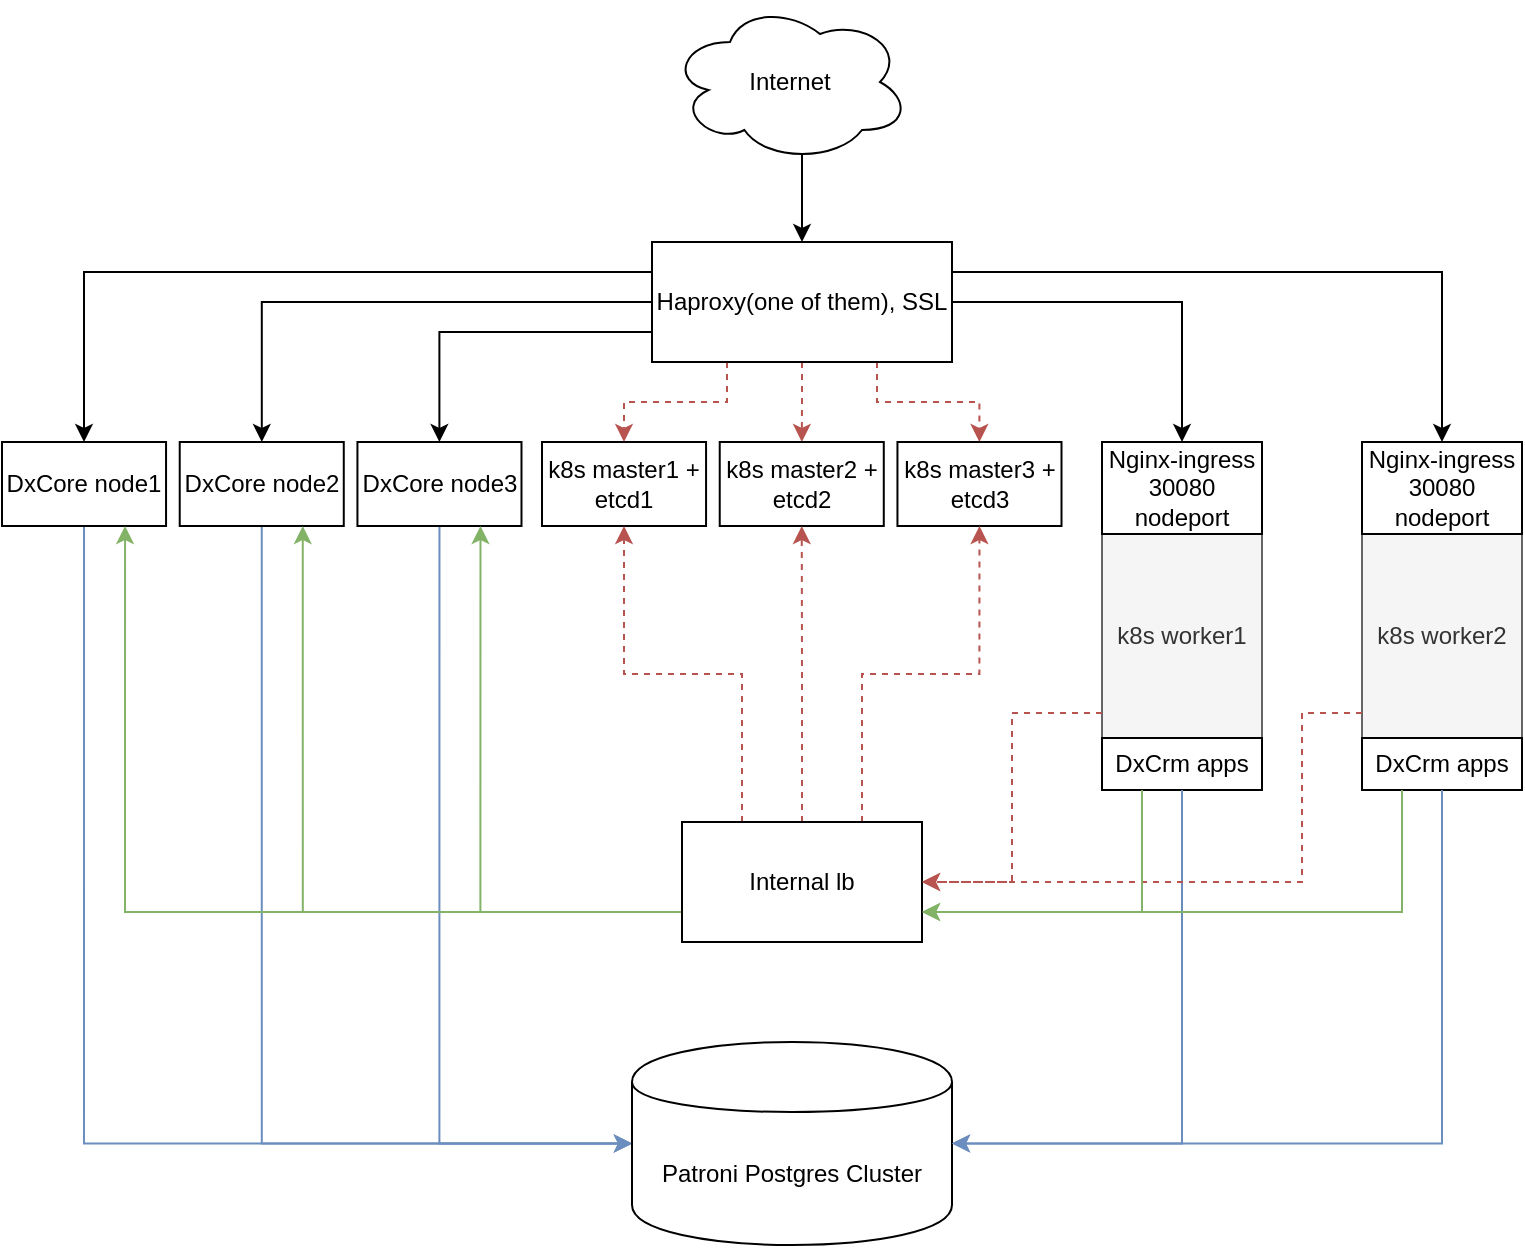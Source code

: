 <mxfile version="13.1.3" type="github"><diagram id="gpXZQzjekGS3WH-AGaMR" name="Page-1"><mxGraphModel dx="1251" dy="706" grid="1" gridSize="10" guides="1" tooltips="1" connect="1" arrows="1" fold="1" page="1" pageScale="1" pageWidth="827" pageHeight="1169" math="0" shadow="0"><root><mxCell id="0"/><mxCell id="1" parent="0"/><mxCell id="9lm15JStF0xUO2hvtiot-32" style="edgeStyle=orthogonalEdgeStyle;rounded=0;orthogonalLoop=1;jettySize=auto;html=1;exitX=0.55;exitY=0.95;exitDx=0;exitDy=0;exitPerimeter=0;" edge="1" parent="1" source="9lm15JStF0xUO2hvtiot-10" target="9lm15JStF0xUO2hvtiot-11"><mxGeometry relative="1" as="geometry"/></mxCell><mxCell id="9lm15JStF0xUO2hvtiot-10" value="Internet" style="ellipse;shape=cloud;whiteSpace=wrap;html=1;" vertex="1" parent="1"><mxGeometry x="354" y="30" width="120" height="80" as="geometry"/></mxCell><mxCell id="9lm15JStF0xUO2hvtiot-24" style="edgeStyle=orthogonalEdgeStyle;rounded=0;orthogonalLoop=1;jettySize=auto;html=1;exitX=1;exitY=0.5;exitDx=0;exitDy=0;" edge="1" parent="1" source="9lm15JStF0xUO2hvtiot-11" target="9lm15JStF0xUO2hvtiot-13"><mxGeometry relative="1" as="geometry"/></mxCell><mxCell id="9lm15JStF0xUO2hvtiot-31" style="edgeStyle=orthogonalEdgeStyle;rounded=0;orthogonalLoop=1;jettySize=auto;html=1;exitX=1;exitY=0.25;exitDx=0;exitDy=0;" edge="1" parent="1" source="9lm15JStF0xUO2hvtiot-11" target="9lm15JStF0xUO2hvtiot-27"><mxGeometry relative="1" as="geometry"/></mxCell><mxCell id="9lm15JStF0xUO2hvtiot-33" style="edgeStyle=orthogonalEdgeStyle;rounded=0;orthogonalLoop=1;jettySize=auto;html=1;exitX=0;exitY=0.25;exitDx=0;exitDy=0;" edge="1" parent="1" source="9lm15JStF0xUO2hvtiot-11" target="9lm15JStF0xUO2hvtiot-1"><mxGeometry relative="1" as="geometry"/></mxCell><mxCell id="9lm15JStF0xUO2hvtiot-34" style="edgeStyle=orthogonalEdgeStyle;rounded=0;orthogonalLoop=1;jettySize=auto;html=1;exitX=0;exitY=0.5;exitDx=0;exitDy=0;" edge="1" parent="1" source="9lm15JStF0xUO2hvtiot-11" target="9lm15JStF0xUO2hvtiot-2"><mxGeometry relative="1" as="geometry"/></mxCell><mxCell id="9lm15JStF0xUO2hvtiot-35" style="edgeStyle=orthogonalEdgeStyle;rounded=0;orthogonalLoop=1;jettySize=auto;html=1;exitX=0;exitY=0.75;exitDx=0;exitDy=0;" edge="1" parent="1" source="9lm15JStF0xUO2hvtiot-11" target="9lm15JStF0xUO2hvtiot-3"><mxGeometry relative="1" as="geometry"/></mxCell><mxCell id="9lm15JStF0xUO2hvtiot-38" style="edgeStyle=orthogonalEdgeStyle;rounded=0;orthogonalLoop=1;jettySize=auto;html=1;exitX=0.25;exitY=1;exitDx=0;exitDy=0;fillColor=#f8cecc;strokeColor=#b85450;dashed=1;" edge="1" parent="1" source="9lm15JStF0xUO2hvtiot-11" target="9lm15JStF0xUO2hvtiot-4"><mxGeometry relative="1" as="geometry"/></mxCell><mxCell id="9lm15JStF0xUO2hvtiot-39" style="edgeStyle=orthogonalEdgeStyle;rounded=0;orthogonalLoop=1;jettySize=auto;html=1;exitX=0.5;exitY=1;exitDx=0;exitDy=0;fillColor=#f8cecc;strokeColor=#b85450;dashed=1;" edge="1" parent="1" source="9lm15JStF0xUO2hvtiot-11" target="9lm15JStF0xUO2hvtiot-5"><mxGeometry relative="1" as="geometry"/></mxCell><mxCell id="9lm15JStF0xUO2hvtiot-40" style="edgeStyle=orthogonalEdgeStyle;rounded=0;orthogonalLoop=1;jettySize=auto;html=1;exitX=0.75;exitY=1;exitDx=0;exitDy=0;fillColor=#f8cecc;strokeColor=#b85450;dashed=1;" edge="1" parent="1" source="9lm15JStF0xUO2hvtiot-11" target="9lm15JStF0xUO2hvtiot-6"><mxGeometry relative="1" as="geometry"/></mxCell><mxCell id="9lm15JStF0xUO2hvtiot-11" value="Haproxy(one of them), SSL" style="rounded=0;whiteSpace=wrap;html=1;" vertex="1" parent="1"><mxGeometry x="345" y="150" width="150" height="60" as="geometry"/></mxCell><mxCell id="9lm15JStF0xUO2hvtiot-47" style="edgeStyle=orthogonalEdgeStyle;rounded=0;orthogonalLoop=1;jettySize=auto;html=1;exitX=0.5;exitY=1;exitDx=0;exitDy=0;entryX=0;entryY=0.5;entryDx=0;entryDy=0;fillColor=#dae8fc;strokeColor=#6c8ebf;" edge="1" parent="1" source="9lm15JStF0xUO2hvtiot-1" target="9lm15JStF0xUO2hvtiot-9"><mxGeometry relative="1" as="geometry"><Array as="points"><mxPoint x="61" y="601"/></Array></mxGeometry></mxCell><mxCell id="9lm15JStF0xUO2hvtiot-1" value="DxCore node1" style="rounded=0;whiteSpace=wrap;html=1;" vertex="1" parent="1"><mxGeometry x="20" y="250" width="82.025" height="42" as="geometry"/></mxCell><mxCell id="9lm15JStF0xUO2hvtiot-46" style="edgeStyle=orthogonalEdgeStyle;rounded=0;orthogonalLoop=1;jettySize=auto;html=1;exitX=0.5;exitY=1;exitDx=0;exitDy=0;entryX=0;entryY=0.5;entryDx=0;entryDy=0;fillColor=#dae8fc;strokeColor=#6c8ebf;" edge="1" parent="1" source="9lm15JStF0xUO2hvtiot-2" target="9lm15JStF0xUO2hvtiot-9"><mxGeometry relative="1" as="geometry"/></mxCell><mxCell id="9lm15JStF0xUO2hvtiot-2" value="DxCore node2" style="rounded=0;whiteSpace=wrap;html=1;" vertex="1" parent="1"><mxGeometry x="108.861" y="250" width="82.025" height="42" as="geometry"/></mxCell><mxCell id="9lm15JStF0xUO2hvtiot-45" style="edgeStyle=orthogonalEdgeStyle;rounded=0;orthogonalLoop=1;jettySize=auto;html=1;exitX=0.5;exitY=1;exitDx=0;exitDy=0;entryX=0;entryY=0.5;entryDx=0;entryDy=0;fillColor=#dae8fc;strokeColor=#6c8ebf;" edge="1" parent="1" source="9lm15JStF0xUO2hvtiot-3" target="9lm15JStF0xUO2hvtiot-9"><mxGeometry relative="1" as="geometry"><Array as="points"><mxPoint x="239" y="601"/></Array></mxGeometry></mxCell><mxCell id="9lm15JStF0xUO2hvtiot-3" value="DxCore node3" style="rounded=0;whiteSpace=wrap;html=1;" vertex="1" parent="1"><mxGeometry x="197.722" y="250" width="82.025" height="42" as="geometry"/></mxCell><mxCell id="9lm15JStF0xUO2hvtiot-4" value="k8s master1 + etcd1" style="rounded=0;whiteSpace=wrap;html=1;" vertex="1" parent="1"><mxGeometry x="290.003" y="250" width="82.025" height="42" as="geometry"/></mxCell><mxCell id="9lm15JStF0xUO2hvtiot-5" value="k8s master2 + etcd2" style="rounded=0;whiteSpace=wrap;html=1;" vertex="1" parent="1"><mxGeometry x="378.864" y="250" width="82.025" height="42" as="geometry"/></mxCell><mxCell id="9lm15JStF0xUO2hvtiot-6" value="k8s master3 + etcd3" style="rounded=0;whiteSpace=wrap;html=1;" vertex="1" parent="1"><mxGeometry x="467.725" y="250" width="82.025" height="42" as="geometry"/></mxCell><mxCell id="9lm15JStF0xUO2hvtiot-9" value="Patroni Postgres Cluster" style="shape=cylinder;whiteSpace=wrap;html=1;boundedLbl=1;backgroundOutline=1;" vertex="1" parent="1"><mxGeometry x="335" y="550" width="160" height="101.5" as="geometry"/></mxCell><mxCell id="9lm15JStF0xUO2hvtiot-18" style="edgeStyle=orthogonalEdgeStyle;rounded=0;orthogonalLoop=1;jettySize=auto;html=1;exitX=0.75;exitY=0;exitDx=0;exitDy=0;entryX=0.5;entryY=1;entryDx=0;entryDy=0;fillColor=#f8cecc;strokeColor=#b85450;dashed=1;" edge="1" parent="1" source="9lm15JStF0xUO2hvtiot-51" target="9lm15JStF0xUO2hvtiot-6"><mxGeometry relative="1" as="geometry"/></mxCell><mxCell id="9lm15JStF0xUO2hvtiot-21" style="edgeStyle=orthogonalEdgeStyle;rounded=0;orthogonalLoop=1;jettySize=auto;html=1;exitX=0.5;exitY=0;exitDx=0;exitDy=0;entryX=0.5;entryY=1;entryDx=0;entryDy=0;fillColor=#f8cecc;strokeColor=#b85450;dashed=1;" edge="1" parent="1" source="9lm15JStF0xUO2hvtiot-51" target="9lm15JStF0xUO2hvtiot-5"><mxGeometry relative="1" as="geometry"/></mxCell><mxCell id="9lm15JStF0xUO2hvtiot-22" style="edgeStyle=orthogonalEdgeStyle;rounded=0;orthogonalLoop=1;jettySize=auto;html=1;exitX=0.25;exitY=0;exitDx=0;exitDy=0;fillColor=#f8cecc;strokeColor=#b85450;dashed=1;" edge="1" parent="1" source="9lm15JStF0xUO2hvtiot-51" target="9lm15JStF0xUO2hvtiot-4"><mxGeometry relative="1" as="geometry"/></mxCell><mxCell id="9lm15JStF0xUO2hvtiot-23" value="" style="group" vertex="1" connectable="0" parent="1"><mxGeometry x="570" y="250" width="80" height="174" as="geometry"/></mxCell><mxCell id="9lm15JStF0xUO2hvtiot-7" value="k8s worker1" style="rounded=0;whiteSpace=wrap;html=1;fillColor=#f5f5f5;strokeColor=#666666;fontColor=#333333;" vertex="1" parent="9lm15JStF0xUO2hvtiot-23"><mxGeometry y="20" width="80" height="154" as="geometry"/></mxCell><mxCell id="9lm15JStF0xUO2hvtiot-13" value="Nginx-ingress 30080 nodeport" style="rounded=0;whiteSpace=wrap;html=1;" vertex="1" parent="9lm15JStF0xUO2hvtiot-23"><mxGeometry width="80" height="46" as="geometry"/></mxCell><mxCell id="9lm15JStF0xUO2hvtiot-15" value="DxCrm apps" style="rounded=0;whiteSpace=wrap;html=1;" vertex="1" parent="9lm15JStF0xUO2hvtiot-23"><mxGeometry y="148" width="80" height="26" as="geometry"/></mxCell><mxCell id="9lm15JStF0xUO2hvtiot-25" value="" style="group" vertex="1" connectable="0" parent="1"><mxGeometry x="700" y="250" width="80" height="174" as="geometry"/></mxCell><mxCell id="9lm15JStF0xUO2hvtiot-26" value="k8s worker2" style="rounded=0;whiteSpace=wrap;html=1;fillColor=#f5f5f5;strokeColor=#666666;fontColor=#333333;" vertex="1" parent="9lm15JStF0xUO2hvtiot-25"><mxGeometry y="20" width="80" height="154" as="geometry"/></mxCell><mxCell id="9lm15JStF0xUO2hvtiot-27" value="Nginx-ingress 30080 nodeport" style="rounded=0;whiteSpace=wrap;html=1;" vertex="1" parent="9lm15JStF0xUO2hvtiot-25"><mxGeometry width="80" height="46" as="geometry"/></mxCell><mxCell id="9lm15JStF0xUO2hvtiot-28" value="DxCrm apps" style="rounded=0;whiteSpace=wrap;html=1;" vertex="1" parent="9lm15JStF0xUO2hvtiot-25"><mxGeometry y="148" width="80" height="26" as="geometry"/></mxCell><mxCell id="9lm15JStF0xUO2hvtiot-43" style="edgeStyle=orthogonalEdgeStyle;rounded=0;orthogonalLoop=1;jettySize=auto;html=1;exitX=0.5;exitY=1;exitDx=0;exitDy=0;entryX=1;entryY=0.5;entryDx=0;entryDy=0;fillColor=#dae8fc;strokeColor=#6c8ebf;" edge="1" parent="1" source="9lm15JStF0xUO2hvtiot-28" target="9lm15JStF0xUO2hvtiot-9"><mxGeometry relative="1" as="geometry"/></mxCell><mxCell id="9lm15JStF0xUO2hvtiot-44" style="edgeStyle=orthogonalEdgeStyle;rounded=0;orthogonalLoop=1;jettySize=auto;html=1;exitX=0.5;exitY=1;exitDx=0;exitDy=0;entryX=1;entryY=0.5;entryDx=0;entryDy=0;fillColor=#dae8fc;strokeColor=#6c8ebf;" edge="1" parent="1" source="9lm15JStF0xUO2hvtiot-15" target="9lm15JStF0xUO2hvtiot-9"><mxGeometry relative="1" as="geometry"/></mxCell><mxCell id="9lm15JStF0xUO2hvtiot-56" style="edgeStyle=orthogonalEdgeStyle;rounded=0;orthogonalLoop=1;jettySize=auto;html=1;exitX=0;exitY=0.75;exitDx=0;exitDy=0;entryX=0.75;entryY=1;entryDx=0;entryDy=0;fillColor=#d5e8d4;strokeColor=#82b366;" edge="1" parent="1" source="9lm15JStF0xUO2hvtiot-51" target="9lm15JStF0xUO2hvtiot-3"><mxGeometry relative="1" as="geometry"/></mxCell><mxCell id="9lm15JStF0xUO2hvtiot-57" style="edgeStyle=orthogonalEdgeStyle;rounded=0;orthogonalLoop=1;jettySize=auto;html=1;exitX=0;exitY=0.75;exitDx=0;exitDy=0;entryX=0.75;entryY=1;entryDx=0;entryDy=0;fillColor=#d5e8d4;strokeColor=#82b366;" edge="1" parent="1" source="9lm15JStF0xUO2hvtiot-51" target="9lm15JStF0xUO2hvtiot-2"><mxGeometry relative="1" as="geometry"/></mxCell><mxCell id="9lm15JStF0xUO2hvtiot-58" style="edgeStyle=orthogonalEdgeStyle;rounded=0;orthogonalLoop=1;jettySize=auto;html=1;exitX=0;exitY=0.75;exitDx=0;exitDy=0;entryX=0.75;entryY=1;entryDx=0;entryDy=0;fillColor=#d5e8d4;strokeColor=#82b366;" edge="1" parent="1" source="9lm15JStF0xUO2hvtiot-51" target="9lm15JStF0xUO2hvtiot-1"><mxGeometry relative="1" as="geometry"/></mxCell><mxCell id="9lm15JStF0xUO2hvtiot-51" value="Internal lb" style="rounded=0;whiteSpace=wrap;html=1;" vertex="1" parent="1"><mxGeometry x="360" y="440" width="120" height="60" as="geometry"/></mxCell><mxCell id="9lm15JStF0xUO2hvtiot-52" style="edgeStyle=orthogonalEdgeStyle;rounded=0;orthogonalLoop=1;jettySize=auto;html=1;exitX=0;exitY=0.75;exitDx=0;exitDy=0;entryX=1;entryY=0.5;entryDx=0;entryDy=0;fillColor=#f8cecc;strokeColor=#b85450;dashed=1;" edge="1" parent="1" source="9lm15JStF0xUO2hvtiot-7" target="9lm15JStF0xUO2hvtiot-51"><mxGeometry relative="1" as="geometry"/></mxCell><mxCell id="9lm15JStF0xUO2hvtiot-53" style="edgeStyle=orthogonalEdgeStyle;rounded=0;orthogonalLoop=1;jettySize=auto;html=1;exitX=0;exitY=0.75;exitDx=0;exitDy=0;entryX=1;entryY=0.5;entryDx=0;entryDy=0;dashed=1;fillColor=#f8cecc;strokeColor=#b85450;" edge="1" parent="1" source="9lm15JStF0xUO2hvtiot-26" target="9lm15JStF0xUO2hvtiot-51"><mxGeometry relative="1" as="geometry"><Array as="points"><mxPoint x="670" y="386"/><mxPoint x="670" y="470"/></Array></mxGeometry></mxCell><mxCell id="9lm15JStF0xUO2hvtiot-54" style="edgeStyle=orthogonalEdgeStyle;rounded=0;orthogonalLoop=1;jettySize=auto;html=1;exitX=0.25;exitY=1;exitDx=0;exitDy=0;entryX=1;entryY=0.75;entryDx=0;entryDy=0;fillColor=#d5e8d4;strokeColor=#82b366;" edge="1" parent="1" source="9lm15JStF0xUO2hvtiot-15" target="9lm15JStF0xUO2hvtiot-51"><mxGeometry relative="1" as="geometry"/></mxCell><mxCell id="9lm15JStF0xUO2hvtiot-55" style="edgeStyle=orthogonalEdgeStyle;rounded=0;orthogonalLoop=1;jettySize=auto;html=1;exitX=0.25;exitY=1;exitDx=0;exitDy=0;entryX=1;entryY=0.75;entryDx=0;entryDy=0;fillColor=#d5e8d4;strokeColor=#82b366;" edge="1" parent="1" source="9lm15JStF0xUO2hvtiot-28" target="9lm15JStF0xUO2hvtiot-51"><mxGeometry relative="1" as="geometry"/></mxCell></root></mxGraphModel></diagram></mxfile>